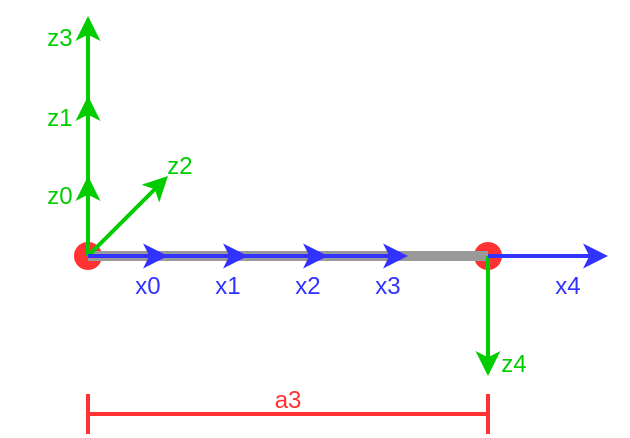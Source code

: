 <mxfile version="21.6.5" type="device">
  <diagram name="第 1 页" id="N2JSFZjv1KVoGzPZueyE">
    <mxGraphModel dx="1418" dy="843" grid="1" gridSize="10" guides="1" tooltips="1" connect="1" arrows="1" fold="1" page="1" pageScale="1" pageWidth="827" pageHeight="1169" math="0" shadow="0">
      <root>
        <mxCell id="0" />
        <mxCell id="1" parent="0" />
        <mxCell id="hyxrf__qbu-VuXNy5kwe-1" value="" style="shape=waypoint;sketch=0;fillStyle=solid;size=6;pointerEvents=1;points=[];fillColor=none;resizable=0;rotatable=0;perimeter=centerPerimeter;snapToPoint=1;strokeWidth=5;strokeColor=#FF3333;" parent="1" vertex="1">
          <mxGeometry x="150" y="270" width="20" height="20" as="geometry" />
        </mxCell>
        <mxCell id="hyxrf__qbu-VuXNy5kwe-2" value="" style="shape=waypoint;sketch=0;fillStyle=solid;size=6;pointerEvents=1;points=[];fillColor=none;resizable=0;rotatable=0;perimeter=centerPerimeter;snapToPoint=1;strokeWidth=5;strokeColor=#FF3333;" parent="1" vertex="1">
          <mxGeometry x="350" y="270" width="20" height="20" as="geometry" />
        </mxCell>
        <mxCell id="hyxrf__qbu-VuXNy5kwe-3" value="" style="endArrow=none;html=1;rounded=0;exitX=0.75;exitY=0.7;exitDx=0;exitDy=0;exitPerimeter=0;strokeColor=#999999;strokeWidth=5;" parent="1" source="hyxrf__qbu-VuXNy5kwe-1" target="hyxrf__qbu-VuXNy5kwe-2" edge="1">
          <mxGeometry width="50" height="50" relative="1" as="geometry">
            <mxPoint x="370" y="460" as="sourcePoint" />
            <mxPoint x="420" y="410" as="targetPoint" />
          </mxGeometry>
        </mxCell>
        <mxCell id="hyxrf__qbu-VuXNy5kwe-4" value="" style="endArrow=classic;html=1;rounded=0;exitX=0.5;exitY=0.85;exitDx=0;exitDy=0;exitPerimeter=0;strokeColor=#00CC00;strokeWidth=2;" parent="1" source="hyxrf__qbu-VuXNy5kwe-1" edge="1">
          <mxGeometry width="50" height="50" relative="1" as="geometry">
            <mxPoint x="370" y="460" as="sourcePoint" />
            <mxPoint x="160" y="200" as="targetPoint" />
          </mxGeometry>
        </mxCell>
        <mxCell id="hyxrf__qbu-VuXNy5kwe-5" value="" style="endArrow=classic;html=1;rounded=0;strokeColor=#00CC00;strokeWidth=2;" parent="1" edge="1">
          <mxGeometry width="50" height="50" relative="1" as="geometry">
            <mxPoint x="160" y="280" as="sourcePoint" />
            <mxPoint x="200" y="240" as="targetPoint" />
          </mxGeometry>
        </mxCell>
        <mxCell id="hyxrf__qbu-VuXNy5kwe-6" value="" style="endArrow=classic;html=1;rounded=0;strokeColor=#00CC00;strokeWidth=2;" parent="1" edge="1">
          <mxGeometry width="50" height="50" relative="1" as="geometry">
            <mxPoint x="160" y="280" as="sourcePoint" />
            <mxPoint x="160" y="160" as="targetPoint" />
          </mxGeometry>
        </mxCell>
        <mxCell id="hyxrf__qbu-VuXNy5kwe-7" value="" style="endArrow=classic;html=1;rounded=0;strokeColor=#00CC00;strokeWidth=2;exitX=0;exitY=0.45;exitDx=0;exitDy=0;exitPerimeter=0;" parent="1" source="hyxrf__qbu-VuXNy5kwe-2" edge="1">
          <mxGeometry width="50" height="50" relative="1" as="geometry">
            <mxPoint x="170" y="290" as="sourcePoint" />
            <mxPoint x="360" y="340" as="targetPoint" />
          </mxGeometry>
        </mxCell>
        <mxCell id="hyxrf__qbu-VuXNy5kwe-8" value="&lt;font color=&quot;#00cc00&quot;&gt;z1&lt;/font&gt;" style="text;strokeColor=none;align=center;fillColor=none;html=1;verticalAlign=middle;whiteSpace=wrap;rounded=0;" parent="1" vertex="1">
          <mxGeometry x="116" y="196" width="60" height="30" as="geometry" />
        </mxCell>
        <mxCell id="hyxrf__qbu-VuXNy5kwe-9" value="&lt;font color=&quot;#00cc00&quot;&gt;z3&lt;/font&gt;" style="text;strokeColor=none;align=center;fillColor=none;html=1;verticalAlign=middle;whiteSpace=wrap;rounded=0;" parent="1" vertex="1">
          <mxGeometry x="116" y="156" width="60" height="30" as="geometry" />
        </mxCell>
        <mxCell id="hyxrf__qbu-VuXNy5kwe-10" value="&lt;font color=&quot;#00cc00&quot;&gt;z2&lt;/font&gt;" style="text;strokeColor=none;align=center;fillColor=none;html=1;verticalAlign=middle;whiteSpace=wrap;rounded=0;" parent="1" vertex="1">
          <mxGeometry x="176" y="220" width="60" height="30" as="geometry" />
        </mxCell>
        <mxCell id="hyxrf__qbu-VuXNy5kwe-11" value="&lt;font color=&quot;#00cc00&quot;&gt;z4&lt;/font&gt;" style="text;strokeColor=none;align=center;fillColor=none;html=1;verticalAlign=middle;whiteSpace=wrap;rounded=0;" parent="1" vertex="1">
          <mxGeometry x="343" y="319" width="60" height="30" as="geometry" />
        </mxCell>
        <mxCell id="hyxrf__qbu-VuXNy5kwe-74" value="" style="endArrow=classic;html=1;rounded=0;strokeColor=#00CC00;strokeWidth=2;" parent="1" edge="1">
          <mxGeometry width="50" height="50" relative="1" as="geometry">
            <mxPoint x="160" y="280" as="sourcePoint" />
            <mxPoint x="160" y="240" as="targetPoint" />
          </mxGeometry>
        </mxCell>
        <mxCell id="hyxrf__qbu-VuXNy5kwe-75" value="&lt;font color=&quot;#00cc00&quot;&gt;z0&lt;/font&gt;" style="text;strokeColor=none;align=center;fillColor=none;html=1;verticalAlign=middle;whiteSpace=wrap;rounded=0;" parent="1" vertex="1">
          <mxGeometry x="116" y="235" width="60" height="30" as="geometry" />
        </mxCell>
        <mxCell id="hyxrf__qbu-VuXNy5kwe-76" value="" style="endArrow=classic;html=1;rounded=0;strokeColor=#3333FF;strokeWidth=2;" parent="1" edge="1">
          <mxGeometry width="50" height="50" relative="1" as="geometry">
            <mxPoint x="160" y="280" as="sourcePoint" />
            <mxPoint x="200" y="280" as="targetPoint" />
          </mxGeometry>
        </mxCell>
        <mxCell id="hyxrf__qbu-VuXNy5kwe-77" value="" style="endArrow=classic;html=1;rounded=0;strokeColor=#3333FF;strokeWidth=2;exitX=0.2;exitY=0.45;exitDx=0;exitDy=0;exitPerimeter=0;" parent="1" source="hyxrf__qbu-VuXNy5kwe-1" edge="1">
          <mxGeometry width="50" height="50" relative="1" as="geometry">
            <mxPoint x="170" y="290" as="sourcePoint" />
            <mxPoint x="240" y="280" as="targetPoint" />
          </mxGeometry>
        </mxCell>
        <mxCell id="hyxrf__qbu-VuXNy5kwe-78" value="" style="endArrow=classic;html=1;rounded=0;strokeColor=#3333FF;strokeWidth=2;" parent="1" source="hyxrf__qbu-VuXNy5kwe-1" edge="1">
          <mxGeometry width="50" height="50" relative="1" as="geometry">
            <mxPoint x="370" y="460" as="sourcePoint" />
            <mxPoint x="280" y="280" as="targetPoint" />
          </mxGeometry>
        </mxCell>
        <mxCell id="hyxrf__qbu-VuXNy5kwe-79" value="" style="endArrow=classic;html=1;rounded=0;strokeColor=#3333FF;strokeWidth=2;" parent="1" edge="1">
          <mxGeometry width="50" height="50" relative="1" as="geometry">
            <mxPoint x="160" y="280" as="sourcePoint" />
            <mxPoint x="320" y="280" as="targetPoint" />
          </mxGeometry>
        </mxCell>
        <mxCell id="hyxrf__qbu-VuXNy5kwe-80" value="&lt;font color=&quot;#3333ff&quot;&gt;x0&lt;/font&gt;" style="text;strokeColor=none;align=center;fillColor=none;html=1;verticalAlign=middle;whiteSpace=wrap;rounded=0;" parent="1" vertex="1">
          <mxGeometry x="160" y="280" width="60" height="30" as="geometry" />
        </mxCell>
        <mxCell id="hyxrf__qbu-VuXNy5kwe-81" value="&lt;font color=&quot;#3333ff&quot;&gt;x1&lt;/font&gt;" style="text;strokeColor=none;align=center;fillColor=none;html=1;verticalAlign=middle;whiteSpace=wrap;rounded=0;" parent="1" vertex="1">
          <mxGeometry x="200" y="280" width="60" height="30" as="geometry" />
        </mxCell>
        <mxCell id="hyxrf__qbu-VuXNy5kwe-82" value="&lt;font color=&quot;#3333ff&quot;&gt;x2&lt;/font&gt;" style="text;strokeColor=none;align=center;fillColor=none;html=1;verticalAlign=middle;whiteSpace=wrap;rounded=0;" parent="1" vertex="1">
          <mxGeometry x="240" y="280" width="60" height="30" as="geometry" />
        </mxCell>
        <mxCell id="hyxrf__qbu-VuXNy5kwe-83" value="&lt;font color=&quot;#3333ff&quot;&gt;x3&lt;/font&gt;" style="text;strokeColor=none;align=center;fillColor=none;html=1;verticalAlign=middle;whiteSpace=wrap;rounded=0;" parent="1" vertex="1">
          <mxGeometry x="280" y="280" width="60" height="30" as="geometry" />
        </mxCell>
        <mxCell id="hyxrf__qbu-VuXNy5kwe-84" value="" style="endArrow=classic;html=1;rounded=0;strokeColor=#3333FF;strokeWidth=2;" parent="1" edge="1">
          <mxGeometry width="50" height="50" relative="1" as="geometry">
            <mxPoint x="360" y="280" as="sourcePoint" />
            <mxPoint x="420" y="280" as="targetPoint" />
          </mxGeometry>
        </mxCell>
        <mxCell id="hyxrf__qbu-VuXNy5kwe-85" value="&lt;font color=&quot;#3333ff&quot;&gt;x4&lt;/font&gt;" style="text;strokeColor=none;align=center;fillColor=none;html=1;verticalAlign=middle;whiteSpace=wrap;rounded=0;" parent="1" vertex="1">
          <mxGeometry x="370" y="280" width="60" height="30" as="geometry" />
        </mxCell>
        <mxCell id="hyxrf__qbu-VuXNy5kwe-86" value="" style="shape=crossbar;whiteSpace=wrap;html=1;rounded=1;strokeColor=#FF3333;strokeWidth=2;" parent="1" vertex="1">
          <mxGeometry x="160" y="349" width="200" height="20" as="geometry" />
        </mxCell>
        <mxCell id="hyxrf__qbu-VuXNy5kwe-87" value="&lt;font color=&quot;#ff3333&quot;&gt;a3&lt;/font&gt;" style="text;strokeColor=none;align=center;fillColor=none;html=1;verticalAlign=middle;whiteSpace=wrap;rounded=0;" parent="1" vertex="1">
          <mxGeometry x="230" y="337" width="60" height="30" as="geometry" />
        </mxCell>
      </root>
    </mxGraphModel>
  </diagram>
</mxfile>
